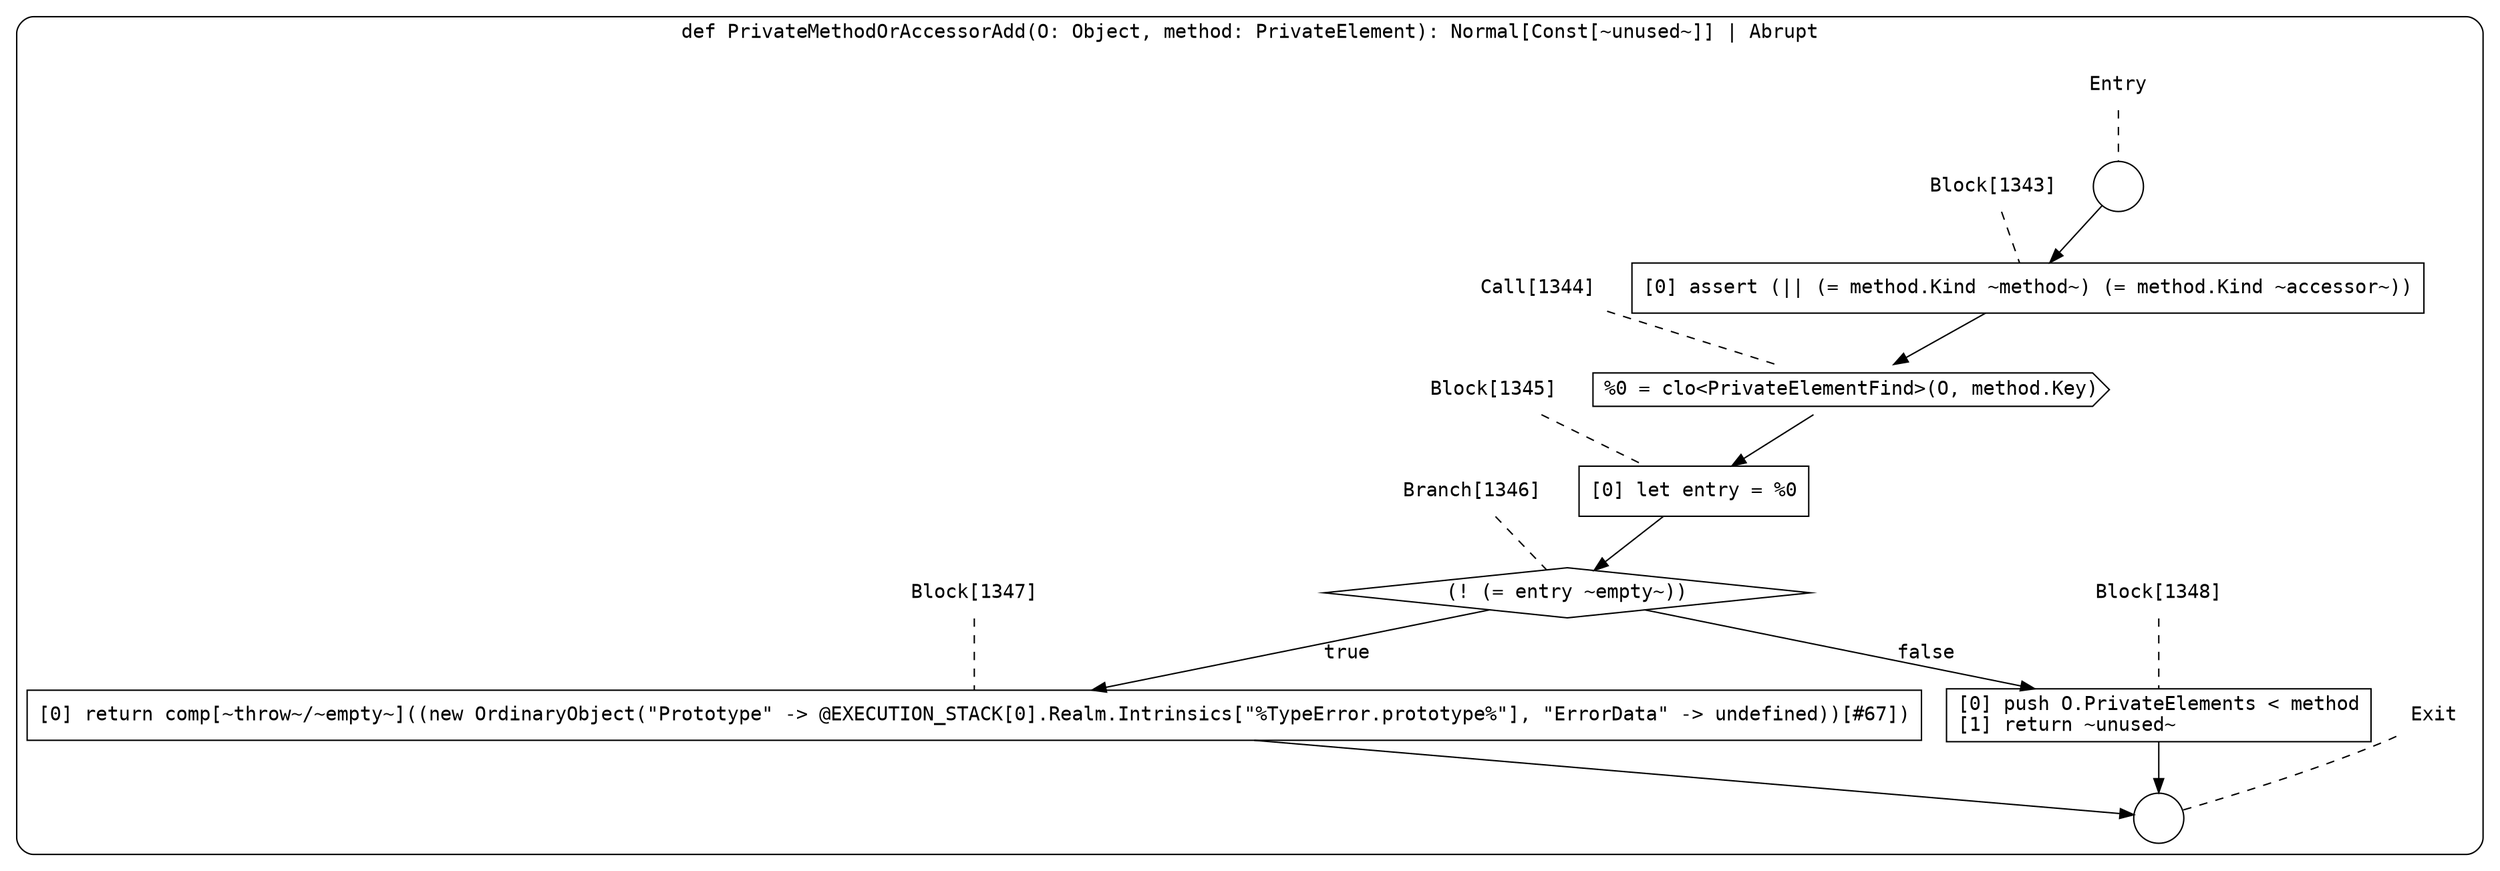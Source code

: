 digraph {
  graph [fontname = "Consolas"]
  node [fontname = "Consolas"]
  edge [fontname = "Consolas"]
  subgraph cluster157 {
    label = "def PrivateMethodOrAccessorAdd(O: Object, method: PrivateElement): Normal[Const[~unused~]] | Abrupt"
    style = rounded
    cluster157_entry_name [shape=none, label=<<font color="black">Entry</font>>]
    cluster157_entry_name -> cluster157_entry [arrowhead=none, color="black", style=dashed]
    cluster157_entry [shape=circle label=" " color="black" fillcolor="white" style=filled]
    cluster157_entry -> node1343 [color="black"]
    cluster157_exit_name [shape=none, label=<<font color="black">Exit</font>>]
    cluster157_exit_name -> cluster157_exit [arrowhead=none, color="black", style=dashed]
    cluster157_exit [shape=circle label=" " color="black" fillcolor="white" style=filled]
    node1343_name [shape=none, label=<<font color="black">Block[1343]</font>>]
    node1343_name -> node1343 [arrowhead=none, color="black", style=dashed]
    node1343 [shape=box, label=<<font color="black">[0] assert (|| (= method.Kind ~method~) (= method.Kind ~accessor~))<BR ALIGN="LEFT"/></font>> color="black" fillcolor="white", style=filled]
    node1343 -> node1344 [color="black"]
    node1344_name [shape=none, label=<<font color="black">Call[1344]</font>>]
    node1344_name -> node1344 [arrowhead=none, color="black", style=dashed]
    node1344 [shape=cds, label=<<font color="black">%0 = clo&lt;PrivateElementFind&gt;(O, method.Key)</font>> color="black" fillcolor="white", style=filled]
    node1344 -> node1345 [color="black"]
    node1345_name [shape=none, label=<<font color="black">Block[1345]</font>>]
    node1345_name -> node1345 [arrowhead=none, color="black", style=dashed]
    node1345 [shape=box, label=<<font color="black">[0] let entry = %0<BR ALIGN="LEFT"/></font>> color="black" fillcolor="white", style=filled]
    node1345 -> node1346 [color="black"]
    node1346_name [shape=none, label=<<font color="black">Branch[1346]</font>>]
    node1346_name -> node1346 [arrowhead=none, color="black", style=dashed]
    node1346 [shape=diamond, label=<<font color="black">(! (= entry ~empty~))</font>> color="black" fillcolor="white", style=filled]
    node1346 -> node1347 [label=<<font color="black">true</font>> color="black"]
    node1346 -> node1348 [label=<<font color="black">false</font>> color="black"]
    node1347_name [shape=none, label=<<font color="black">Block[1347]</font>>]
    node1347_name -> node1347 [arrowhead=none, color="black", style=dashed]
    node1347 [shape=box, label=<<font color="black">[0] return comp[~throw~/~empty~]((new OrdinaryObject(&quot;Prototype&quot; -&gt; @EXECUTION_STACK[0].Realm.Intrinsics[&quot;%TypeError.prototype%&quot;], &quot;ErrorData&quot; -&gt; undefined))[#67])<BR ALIGN="LEFT"/></font>> color="black" fillcolor="white", style=filled]
    node1347 -> cluster157_exit [color="black"]
    node1348_name [shape=none, label=<<font color="black">Block[1348]</font>>]
    node1348_name -> node1348 [arrowhead=none, color="black", style=dashed]
    node1348 [shape=box, label=<<font color="black">[0] push O.PrivateElements &lt; method<BR ALIGN="LEFT"/>[1] return ~unused~<BR ALIGN="LEFT"/></font>> color="black" fillcolor="white", style=filled]
    node1348 -> cluster157_exit [color="black"]
  }
}